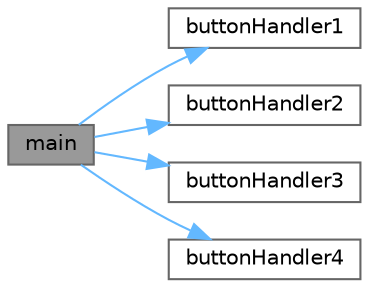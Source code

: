 digraph "main"
{
 // LATEX_PDF_SIZE
  bgcolor="transparent";
  edge [fontname=Helvetica,fontsize=10,labelfontname=Helvetica,labelfontsize=10];
  node [fontname=Helvetica,fontsize=10,shape=box,height=0.2,width=0.4];
  rankdir="LR";
  Node1 [label="main",height=0.2,width=0.4,color="gray40", fillcolor="grey60", style="filled", fontcolor="black",tooltip="Main function."];
  Node1 -> Node2 [color="steelblue1",style="solid"];
  Node2 [label="buttonHandler1",height=0.2,width=0.4,color="grey40", fillcolor="white", style="filled",URL="$d3/d15/_2src_2main_8c.html#a082d9ab4e4b48b0b02aeb4575f843fb9",tooltip=" "];
  Node1 -> Node3 [color="steelblue1",style="solid"];
  Node3 [label="buttonHandler2",height=0.2,width=0.4,color="grey40", fillcolor="white", style="filled",URL="$d3/d15/_2src_2main_8c.html#a8d7c4b681b9748c5f0019743671ac1bb",tooltip=" "];
  Node1 -> Node4 [color="steelblue1",style="solid"];
  Node4 [label="buttonHandler3",height=0.2,width=0.4,color="grey40", fillcolor="white", style="filled",URL="$d3/d15/_2src_2main_8c.html#a3f97d1dc3dff66c7bd7f3468f6757ecc",tooltip=" "];
  Node1 -> Node5 [color="steelblue1",style="solid"];
  Node5 [label="buttonHandler4",height=0.2,width=0.4,color="grey40", fillcolor="white", style="filled",URL="$d3/d15/_2src_2main_8c.html#a29ff7dbdd96eac6800cdbd8dfbf84da4",tooltip=" "];
}
